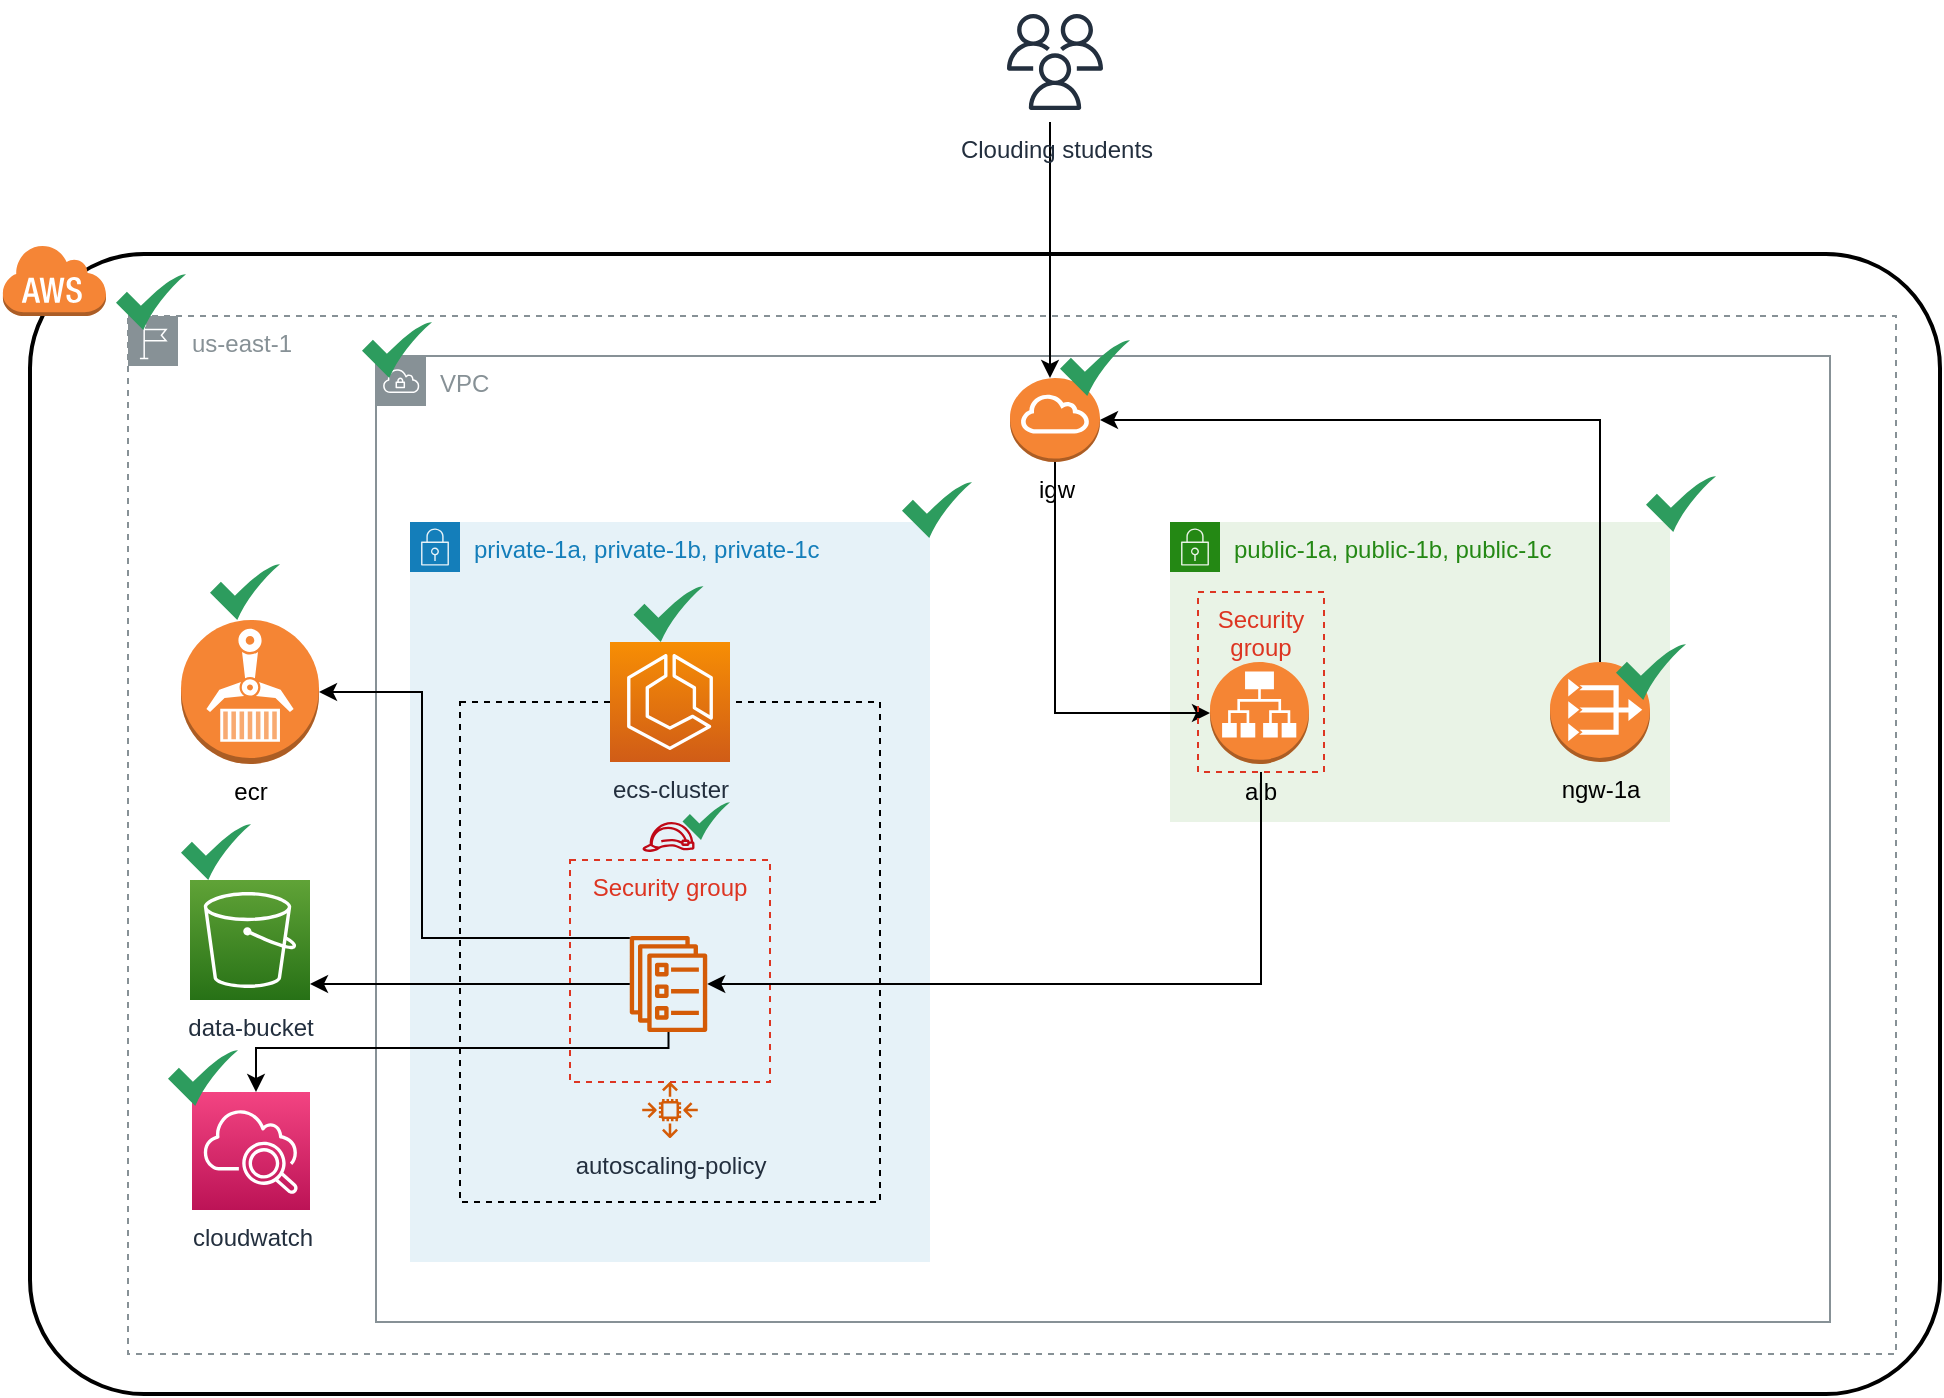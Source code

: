 <mxfile version="21.0.2" type="device"><diagram name="Page-1" id="QPy2epvfDhnYWQaNtV6C"><mxGraphModel dx="2284" dy="1823" grid="0" gridSize="10" guides="1" tooltips="1" connect="1" arrows="1" fold="1" page="1" pageScale="1" pageWidth="850" pageHeight="1100" math="0" shadow="0"><root><mxCell id="0"/><mxCell id="1" parent="0"/><mxCell id="kvCkJhuq0WydbUyBzwXg-2" value="" style="rounded=1;arcSize=10;dashed=0;fillColor=none;gradientColor=none;strokeWidth=2;" parent="1" vertex="1"><mxGeometry x="-50" y="96" width="955" height="570" as="geometry"/></mxCell><mxCell id="kvCkJhuq0WydbUyBzwXg-35" value="us-east-1" style="sketch=0;outlineConnect=0;gradientColor=none;html=1;whiteSpace=wrap;fontSize=12;fontStyle=0;shape=mxgraph.aws4.group;grIcon=mxgraph.aws4.group_region;strokeColor=#879196;fillColor=none;verticalAlign=top;align=left;spacingLeft=30;fontColor=#879196;dashed=1;" parent="1" vertex="1"><mxGeometry x="-1" y="127" width="884" height="519" as="geometry"/></mxCell><mxCell id="kvCkJhuq0WydbUyBzwXg-3" value="" style="dashed=0;html=1;shape=mxgraph.aws3.cloud;fillColor=#F58536;gradientColor=none;dashed=0;" parent="1" vertex="1"><mxGeometry x="-64" y="91" width="52" height="36" as="geometry"/></mxCell><mxCell id="kvCkJhuq0WydbUyBzwXg-4" value="VPC" style="sketch=0;outlineConnect=0;gradientColor=none;html=1;whiteSpace=wrap;fontSize=12;fontStyle=0;shape=mxgraph.aws4.group;grIcon=mxgraph.aws4.group_vpc;strokeColor=#879196;fillColor=none;verticalAlign=top;align=left;spacingLeft=30;fontColor=#879196;dashed=0;" parent="1" vertex="1"><mxGeometry x="123" y="147" width="727" height="483" as="geometry"/></mxCell><mxCell id="kvCkJhuq0WydbUyBzwXg-5" value="private-1a, private-1b, private-1c" style="points=[[0,0],[0.25,0],[0.5,0],[0.75,0],[1,0],[1,0.25],[1,0.5],[1,0.75],[1,1],[0.75,1],[0.5,1],[0.25,1],[0,1],[0,0.75],[0,0.5],[0,0.25]];outlineConnect=0;gradientColor=none;html=1;whiteSpace=wrap;fontSize=12;fontStyle=0;container=1;pointerEvents=0;collapsible=0;recursiveResize=0;shape=mxgraph.aws4.group;grIcon=mxgraph.aws4.group_security_group;grStroke=0;strokeColor=#147EBA;fillColor=#E6F2F8;verticalAlign=top;align=left;spacingLeft=30;fontColor=#147EBA;dashed=0;" parent="1" vertex="1"><mxGeometry x="140" y="230" width="260" height="370" as="geometry"/></mxCell><mxCell id="kvCkJhuq0WydbUyBzwXg-21" value="" style="rounded=0;whiteSpace=wrap;html=1;fillColor=none;dashed=1;" parent="kvCkJhuq0WydbUyBzwXg-5" vertex="1"><mxGeometry x="25" y="90" width="210" height="250" as="geometry"/></mxCell><mxCell id="kvCkJhuq0WydbUyBzwXg-19" value="ecs-cluster" style="sketch=0;points=[[0,0,0],[0.25,0,0],[0.5,0,0],[0.75,0,0],[1,0,0],[0,1,0],[0.25,1,0],[0.5,1,0],[0.75,1,0],[1,1,0],[0,0.25,0],[0,0.5,0],[0,0.75,0],[1,0.25,0],[1,0.5,0],[1,0.75,0]];outlineConnect=0;fontColor=#232F3E;gradientColor=#F78E04;gradientDirection=north;fillColor=#D05C17;strokeColor=#ffffff;dashed=0;verticalLabelPosition=bottom;verticalAlign=top;align=center;html=1;fontSize=12;fontStyle=0;aspect=fixed;shape=mxgraph.aws4.resourceIcon;resIcon=mxgraph.aws4.ecs;" parent="kvCkJhuq0WydbUyBzwXg-5" vertex="1"><mxGeometry x="100" y="60" width="60" height="60" as="geometry"/></mxCell><mxCell id="kvCkJhuq0WydbUyBzwXg-24" value="Security group" style="fillColor=none;strokeColor=#DD3522;verticalAlign=top;fontStyle=0;fontColor=#DD3522;whiteSpace=wrap;html=1;dashed=1;" parent="kvCkJhuq0WydbUyBzwXg-5" vertex="1"><mxGeometry x="80" y="169" width="100" height="111" as="geometry"/></mxCell><mxCell id="kvCkJhuq0WydbUyBzwXg-26" value="" style="sketch=0;outlineConnect=0;fontColor=#232F3E;gradientColor=none;fillColor=#BF0816;strokeColor=none;dashed=0;verticalLabelPosition=bottom;verticalAlign=top;align=center;html=1;fontSize=12;fontStyle=0;aspect=fixed;pointerEvents=1;shape=mxgraph.aws4.role;" parent="kvCkJhuq0WydbUyBzwXg-5" vertex="1"><mxGeometry x="116" y="150" width="26.5" height="14.95" as="geometry"/></mxCell><mxCell id="kvCkJhuq0WydbUyBzwXg-28" value="autoscaling-policy" style="sketch=0;outlineConnect=0;fontColor=#232F3E;gradientColor=none;fillColor=#D45B07;strokeColor=none;dashed=0;verticalLabelPosition=bottom;verticalAlign=top;align=center;html=1;fontSize=12;fontStyle=0;aspect=fixed;pointerEvents=1;shape=mxgraph.aws4.auto_scaling2;horizontal=1;" parent="kvCkJhuq0WydbUyBzwXg-5" vertex="1"><mxGeometry x="116" y="280" width="28" height="28" as="geometry"/></mxCell><mxCell id="kvCkJhuq0WydbUyBzwXg-42" value="" style="sketch=0;outlineConnect=0;fontColor=#232F3E;gradientColor=none;fillColor=#D45B07;strokeColor=none;dashed=0;verticalLabelPosition=bottom;verticalAlign=top;align=center;html=1;fontSize=12;fontStyle=0;aspect=fixed;pointerEvents=1;shape=mxgraph.aws4.ecs_service;" parent="kvCkJhuq0WydbUyBzwXg-5" vertex="1"><mxGeometry x="109.75" y="207" width="39" height="48" as="geometry"/></mxCell><mxCell id="QPJApSrqZA23aNFabWfe-3" value="" style="sketch=0;html=1;aspect=fixed;strokeColor=none;shadow=0;align=center;fillColor=#2D9C5E;verticalAlign=top;labelPosition=center;verticalLabelPosition=bottom;shape=mxgraph.gcp2.check" parent="kvCkJhuq0WydbUyBzwXg-5" vertex="1"><mxGeometry x="111.75" y="32" width="35" height="28" as="geometry"/></mxCell><mxCell id="Znkc5VhxOREgSMxf2IQU-1" value="" style="sketch=0;html=1;aspect=fixed;strokeColor=none;shadow=0;align=center;fillColor=#2D9C5E;verticalAlign=top;labelPosition=center;verticalLabelPosition=bottom;shape=mxgraph.gcp2.check" vertex="1" parent="kvCkJhuq0WydbUyBzwXg-5"><mxGeometry x="136.25" y="140" width="23.75" height="19" as="geometry"/></mxCell><mxCell id="kvCkJhuq0WydbUyBzwXg-6" value="public-1a, public-1b, public-1c" style="points=[[0,0],[0.25,0],[0.5,0],[0.75,0],[1,0],[1,0.25],[1,0.5],[1,0.75],[1,1],[0.75,1],[0.5,1],[0.25,1],[0,1],[0,0.75],[0,0.5],[0,0.25]];outlineConnect=0;gradientColor=none;html=1;whiteSpace=wrap;fontSize=12;fontStyle=0;container=1;pointerEvents=0;collapsible=0;recursiveResize=0;shape=mxgraph.aws4.group;grIcon=mxgraph.aws4.group_security_group;grStroke=0;strokeColor=#248814;fillColor=#E9F3E6;verticalAlign=top;align=left;spacingLeft=30;fontColor=#248814;dashed=0;" parent="1" vertex="1"><mxGeometry x="520" y="230" width="250" height="150" as="geometry"/></mxCell><mxCell id="kvCkJhuq0WydbUyBzwXg-20" style="edgeStyle=orthogonalEdgeStyle;rounded=0;orthogonalLoop=1;jettySize=auto;html=1;entryX=0;entryY=0.5;entryDx=0;entryDy=0;entryPerimeter=0;" parent="1" source="kvCkJhuq0WydbUyBzwXg-9" target="kvCkJhuq0WydbUyBzwXg-18" edge="1"><mxGeometry relative="1" as="geometry"><Array as="points"><mxPoint x="463" y="326"/></Array></mxGeometry></mxCell><mxCell id="kvCkJhuq0WydbUyBzwXg-9" value="igw" style="outlineConnect=0;dashed=0;verticalLabelPosition=bottom;verticalAlign=top;align=center;html=1;shape=mxgraph.aws3.internet_gateway;fillColor=#F58534;gradientColor=none;" parent="1" vertex="1"><mxGeometry x="440" y="158" width="45" height="42" as="geometry"/></mxCell><mxCell id="kvCkJhuq0WydbUyBzwXg-11" style="edgeStyle=orthogonalEdgeStyle;rounded=0;orthogonalLoop=1;jettySize=auto;html=1;entryX=1;entryY=0.5;entryDx=0;entryDy=0;entryPerimeter=0;" parent="1" source="kvCkJhuq0WydbUyBzwXg-10" target="kvCkJhuq0WydbUyBzwXg-9" edge="1"><mxGeometry relative="1" as="geometry"><Array as="points"><mxPoint x="735" y="179"/></Array></mxGeometry></mxCell><mxCell id="kvCkJhuq0WydbUyBzwXg-10" value="ngw-1a" style="outlineConnect=0;dashed=0;verticalLabelPosition=bottom;verticalAlign=top;align=center;html=1;shape=mxgraph.aws3.vpc_nat_gateway;fillColor=#F58534;gradientColor=none;" parent="1" vertex="1"><mxGeometry x="710" y="300" width="50" height="50" as="geometry"/></mxCell><mxCell id="kvCkJhuq0WydbUyBzwXg-13" style="edgeStyle=orthogonalEdgeStyle;rounded=0;orthogonalLoop=1;jettySize=auto;html=1;" parent="1" source="kvCkJhuq0WydbUyBzwXg-12" target="kvCkJhuq0WydbUyBzwXg-9" edge="1"><mxGeometry relative="1" as="geometry"><Array as="points"><mxPoint x="460" y="100"/><mxPoint x="460" y="100"/></Array></mxGeometry></mxCell><mxCell id="kvCkJhuq0WydbUyBzwXg-12" value="Clouding students" style="sketch=0;outlineConnect=0;fontColor=#232F3E;gradientColor=none;strokeColor=#232F3E;fillColor=#ffffff;dashed=0;verticalLabelPosition=bottom;verticalAlign=top;align=center;html=1;fontSize=12;fontStyle=0;aspect=fixed;shape=mxgraph.aws4.resourceIcon;resIcon=mxgraph.aws4.users;" parent="1" vertex="1"><mxGeometry x="432.5" y="-30" width="60" height="60" as="geometry"/></mxCell><mxCell id="kvCkJhuq0WydbUyBzwXg-18" value="alb" style="outlineConnect=0;dashed=0;verticalLabelPosition=bottom;verticalAlign=top;align=center;html=1;shape=mxgraph.aws3.application_load_balancer;fillColor=#F58534;gradientColor=none;" parent="1" vertex="1"><mxGeometry x="540" y="300" width="49.5" height="51" as="geometry"/></mxCell><mxCell id="kvCkJhuq0WydbUyBzwXg-31" value="data-bucket" style="sketch=0;points=[[0,0,0],[0.25,0,0],[0.5,0,0],[0.75,0,0],[1,0,0],[0,1,0],[0.25,1,0],[0.5,1,0],[0.75,1,0],[1,1,0],[0,0.25,0],[0,0.5,0],[0,0.75,0],[1,0.25,0],[1,0.5,0],[1,0.75,0]];outlineConnect=0;fontColor=#232F3E;gradientColor=#60A337;gradientDirection=north;fillColor=#277116;strokeColor=#ffffff;dashed=0;verticalLabelPosition=bottom;verticalAlign=top;align=center;html=1;fontSize=12;fontStyle=0;aspect=fixed;shape=mxgraph.aws4.resourceIcon;resIcon=mxgraph.aws4.s3;" parent="1" vertex="1"><mxGeometry x="30" y="409" width="60" height="60" as="geometry"/></mxCell><mxCell id="kvCkJhuq0WydbUyBzwXg-43" style="edgeStyle=orthogonalEdgeStyle;rounded=0;orthogonalLoop=1;jettySize=auto;html=1;" parent="1" source="kvCkJhuq0WydbUyBzwXg-33" target="kvCkJhuq0WydbUyBzwXg-42" edge="1"><mxGeometry relative="1" as="geometry"><Array as="points"><mxPoint x="566" y="461"/></Array></mxGeometry></mxCell><mxCell id="kvCkJhuq0WydbUyBzwXg-33" value="Security group" style="fillColor=none;strokeColor=#DD3522;verticalAlign=top;fontStyle=0;fontColor=#DD3522;whiteSpace=wrap;html=1;dashed=1;" parent="1" vertex="1"><mxGeometry x="534" y="265" width="63" height="90" as="geometry"/></mxCell><mxCell id="kvCkJhuq0WydbUyBzwXg-34" value="ecr" style="outlineConnect=0;dashed=0;verticalLabelPosition=bottom;verticalAlign=top;align=center;html=1;shape=mxgraph.aws3.ecr;fillColor=#F58534;gradientColor=none;" parent="1" vertex="1"><mxGeometry x="25.5" y="279" width="69" height="72" as="geometry"/></mxCell><mxCell id="kvCkJhuq0WydbUyBzwXg-38" value="" style="sketch=0;html=1;aspect=fixed;strokeColor=none;shadow=0;align=center;fillColor=#2D9C5E;verticalAlign=top;labelPosition=center;verticalLabelPosition=bottom;shape=mxgraph.gcp2.check" parent="1" vertex="1"><mxGeometry x="116" y="130" width="35" height="28" as="geometry"/></mxCell><mxCell id="kvCkJhuq0WydbUyBzwXg-39" value="" style="sketch=0;html=1;aspect=fixed;strokeColor=none;shadow=0;align=center;fillColor=#2D9C5E;verticalAlign=top;labelPosition=center;verticalLabelPosition=bottom;shape=mxgraph.gcp2.check" parent="1" vertex="1"><mxGeometry x="-7" y="106" width="35" height="28" as="geometry"/></mxCell><mxCell id="kvCkJhuq0WydbUyBzwXg-41" value="cloudwatch" style="sketch=0;points=[[0,0,0],[0.25,0,0],[0.5,0,0],[0.75,0,0],[1,0,0],[0,1,0],[0.25,1,0],[0.5,1,0],[0.75,1,0],[1,1,0],[0,0.25,0],[0,0.5,0],[0,0.75,0],[1,0.25,0],[1,0.5,0],[1,0.75,0]];points=[[0,0,0],[0.25,0,0],[0.5,0,0],[0.75,0,0],[1,0,0],[0,1,0],[0.25,1,0],[0.5,1,0],[0.75,1,0],[1,1,0],[0,0.25,0],[0,0.5,0],[0,0.75,0],[1,0.25,0],[1,0.5,0],[1,0.75,0]];outlineConnect=0;fontColor=#232F3E;gradientColor=#F34482;gradientDirection=north;fillColor=#BC1356;strokeColor=#ffffff;dashed=0;verticalLabelPosition=bottom;verticalAlign=top;align=center;html=1;fontSize=12;fontStyle=0;aspect=fixed;shape=mxgraph.aws4.resourceIcon;resIcon=mxgraph.aws4.cloudwatch_2;" parent="1" vertex="1"><mxGeometry x="31" y="515" width="59" height="59" as="geometry"/></mxCell><mxCell id="kvCkJhuq0WydbUyBzwXg-44" style="edgeStyle=orthogonalEdgeStyle;rounded=0;orthogonalLoop=1;jettySize=auto;html=1;" parent="1" source="kvCkJhuq0WydbUyBzwXg-42" target="kvCkJhuq0WydbUyBzwXg-34" edge="1"><mxGeometry relative="1" as="geometry"><Array as="points"><mxPoint x="146" y="438"/><mxPoint x="146" y="315"/></Array></mxGeometry></mxCell><mxCell id="kvCkJhuq0WydbUyBzwXg-45" style="edgeStyle=orthogonalEdgeStyle;rounded=0;orthogonalLoop=1;jettySize=auto;html=1;" parent="1" source="kvCkJhuq0WydbUyBzwXg-42" target="kvCkJhuq0WydbUyBzwXg-31" edge="1"><mxGeometry relative="1" as="geometry"><Array as="points"><mxPoint x="123" y="461"/><mxPoint x="123" y="461"/></Array></mxGeometry></mxCell><mxCell id="kvCkJhuq0WydbUyBzwXg-46" style="edgeStyle=orthogonalEdgeStyle;rounded=0;orthogonalLoop=1;jettySize=auto;html=1;" parent="1" source="kvCkJhuq0WydbUyBzwXg-42" target="kvCkJhuq0WydbUyBzwXg-41" edge="1"><mxGeometry relative="1" as="geometry"><Array as="points"><mxPoint x="269" y="493"/><mxPoint x="63" y="493"/></Array></mxGeometry></mxCell><mxCell id="kvCkJhuq0WydbUyBzwXg-47" value="" style="sketch=0;html=1;aspect=fixed;strokeColor=none;shadow=0;align=center;fillColor=#2D9C5E;verticalAlign=top;labelPosition=center;verticalLabelPosition=bottom;shape=mxgraph.gcp2.check" parent="1" vertex="1"><mxGeometry x="386" y="210" width="35" height="28" as="geometry"/></mxCell><mxCell id="kvCkJhuq0WydbUyBzwXg-48" value="" style="sketch=0;html=1;aspect=fixed;strokeColor=none;shadow=0;align=center;fillColor=#2D9C5E;verticalAlign=top;labelPosition=center;verticalLabelPosition=bottom;shape=mxgraph.gcp2.check" parent="1" vertex="1"><mxGeometry x="758" y="207" width="35" height="28" as="geometry"/></mxCell><mxCell id="kvCkJhuq0WydbUyBzwXg-49" value="" style="sketch=0;html=1;aspect=fixed;strokeColor=none;shadow=0;align=center;fillColor=#2D9C5E;verticalAlign=top;labelPosition=center;verticalLabelPosition=bottom;shape=mxgraph.gcp2.check" parent="1" vertex="1"><mxGeometry x="743" y="291" width="35" height="28" as="geometry"/></mxCell><mxCell id="kvCkJhuq0WydbUyBzwXg-50" value="" style="sketch=0;html=1;aspect=fixed;strokeColor=none;shadow=0;align=center;fillColor=#2D9C5E;verticalAlign=top;labelPosition=center;verticalLabelPosition=bottom;shape=mxgraph.gcp2.check" parent="1" vertex="1"><mxGeometry x="465" y="139" width="35" height="28" as="geometry"/></mxCell><mxCell id="QPJApSrqZA23aNFabWfe-1" value="" style="sketch=0;html=1;aspect=fixed;strokeColor=none;shadow=0;align=center;fillColor=#2D9C5E;verticalAlign=top;labelPosition=center;verticalLabelPosition=bottom;shape=mxgraph.gcp2.check" parent="1" vertex="1"><mxGeometry x="40" y="251" width="35" height="28" as="geometry"/></mxCell><mxCell id="QPJApSrqZA23aNFabWfe-2" value="" style="sketch=0;html=1;aspect=fixed;strokeColor=none;shadow=0;align=center;fillColor=#2D9C5E;verticalAlign=top;labelPosition=center;verticalLabelPosition=bottom;shape=mxgraph.gcp2.check" parent="1" vertex="1"><mxGeometry x="25.5" y="381" width="35" height="28" as="geometry"/></mxCell><mxCell id="QPJApSrqZA23aNFabWfe-6" value="" style="sketch=0;html=1;aspect=fixed;strokeColor=none;shadow=0;align=center;fillColor=#2D9C5E;verticalAlign=top;labelPosition=center;verticalLabelPosition=bottom;shape=mxgraph.gcp2.check" parent="1" vertex="1"><mxGeometry x="19" y="494" width="35" height="28" as="geometry"/></mxCell></root></mxGraphModel></diagram></mxfile>